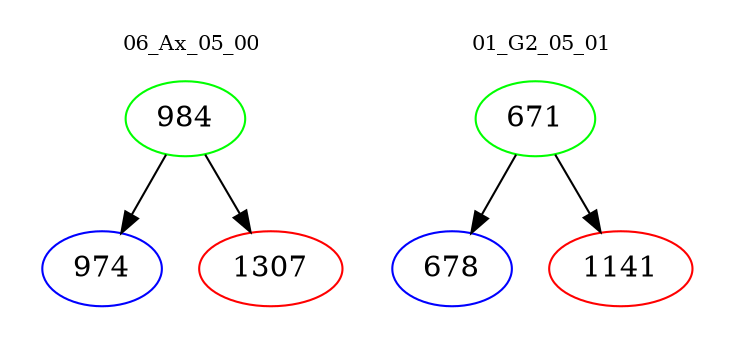 digraph{
subgraph cluster_0 {
color = white
label = "06_Ax_05_00";
fontsize=10;
T0_984 [label="984", color="green"]
T0_984 -> T0_974 [color="black"]
T0_974 [label="974", color="blue"]
T0_984 -> T0_1307 [color="black"]
T0_1307 [label="1307", color="red"]
}
subgraph cluster_1 {
color = white
label = "01_G2_05_01";
fontsize=10;
T1_671 [label="671", color="green"]
T1_671 -> T1_678 [color="black"]
T1_678 [label="678", color="blue"]
T1_671 -> T1_1141 [color="black"]
T1_1141 [label="1141", color="red"]
}
}
